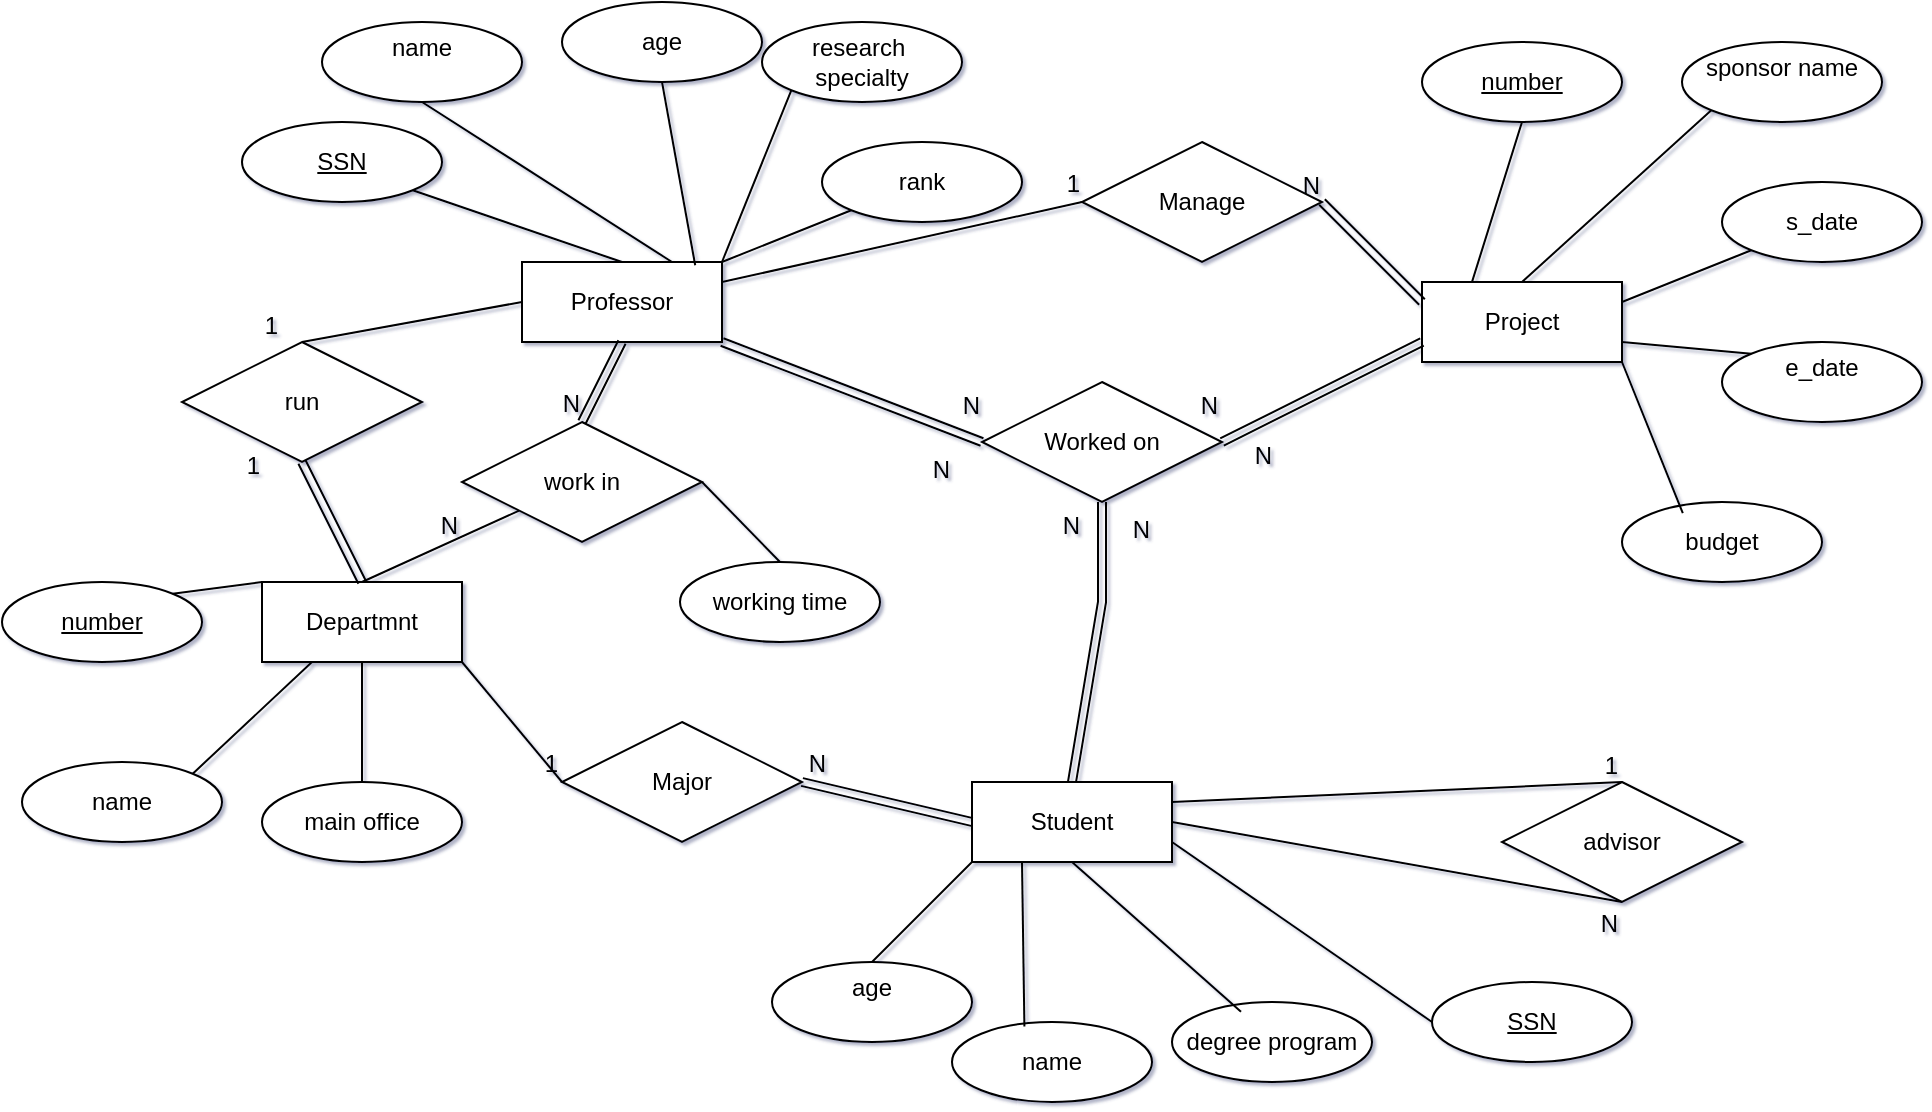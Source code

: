 <mxfile version="27.1.6">
  <diagram name="Page-1" id="OwzUoeJzE4SLYkK_Fc3U">
    <mxGraphModel grid="1" page="1" gridSize="10" guides="1" tooltips="1" connect="1" arrows="1" fold="1" pageScale="1" pageWidth="850" pageHeight="1100" background="#ffffff" math="0" shadow="1">
      <root>
        <mxCell id="0" />
        <mxCell id="1" parent="0" />
        <mxCell id="93EdfNO_k3NsiEWzLQrk-3" value="Professor" style="whiteSpace=wrap;html=1;align=center;" vertex="1" parent="1">
          <mxGeometry x="270" y="130" width="100" height="40" as="geometry" />
        </mxCell>
        <mxCell id="93EdfNO_k3NsiEWzLQrk-4" value="Student" style="whiteSpace=wrap;html=1;align=center;" vertex="1" parent="1">
          <mxGeometry x="495" y="390" width="100" height="40" as="geometry" />
        </mxCell>
        <mxCell id="93EdfNO_k3NsiEWzLQrk-5" value="Project" style="whiteSpace=wrap;html=1;align=center;" vertex="1" parent="1">
          <mxGeometry x="720" y="140" width="100" height="40" as="geometry" />
        </mxCell>
        <mxCell id="93EdfNO_k3NsiEWzLQrk-8" value="SSN" style="ellipse;whiteSpace=wrap;html=1;align=center;fontStyle=4;" vertex="1" parent="1">
          <mxGeometry x="130" y="60" width="100" height="40" as="geometry" />
        </mxCell>
        <mxCell id="93EdfNO_k3NsiEWzLQrk-9" value="research&amp;nbsp; specialty" style="ellipse;whiteSpace=wrap;html=1;align=center;" vertex="1" parent="1">
          <mxGeometry x="390" y="10" width="100" height="40" as="geometry" />
        </mxCell>
        <mxCell id="93EdfNO_k3NsiEWzLQrk-10" value="rank" style="ellipse;whiteSpace=wrap;html=1;align=center;" vertex="1" parent="1">
          <mxGeometry x="420" y="70" width="100" height="40" as="geometry" />
        </mxCell>
        <mxCell id="93EdfNO_k3NsiEWzLQrk-11" value="age" style="ellipse;whiteSpace=wrap;html=1;align=center;" vertex="1" parent="1">
          <mxGeometry x="290" width="100" height="40" as="geometry" />
        </mxCell>
        <mxCell id="93EdfNO_k3NsiEWzLQrk-12" value="name&lt;div data--h-bstatus=&quot;0OBSERVED&quot;&gt;&lt;br data--h-bstatus=&quot;0OBSERVED&quot;&gt;&lt;/div&gt;" style="ellipse;whiteSpace=wrap;html=1;align=center;" vertex="1" parent="1">
          <mxGeometry x="170" y="10" width="100" height="40" as="geometry" />
        </mxCell>
        <mxCell id="BjZjs--JgGDPIT5w0Q3s-3" value="" style="endArrow=none;html=1;rounded=0;entryX=0.5;entryY=0;entryDx=0;entryDy=0;exitX=1;exitY=1;exitDx=0;exitDy=0;" edge="1" parent="1" source="93EdfNO_k3NsiEWzLQrk-8" target="93EdfNO_k3NsiEWzLQrk-3">
          <mxGeometry relative="1" as="geometry">
            <mxPoint x="230" y="110" as="sourcePoint" />
            <mxPoint x="390" y="110" as="targetPoint" />
          </mxGeometry>
        </mxCell>
        <mxCell id="BjZjs--JgGDPIT5w0Q3s-4" value="" style="endArrow=none;html=1;rounded=0;entryX=0;entryY=1;entryDx=0;entryDy=0;exitX=1;exitY=0;exitDx=0;exitDy=0;" edge="1" parent="1" source="93EdfNO_k3NsiEWzLQrk-3" target="93EdfNO_k3NsiEWzLQrk-9">
          <mxGeometry relative="1" as="geometry">
            <mxPoint x="370" y="150" as="sourcePoint" />
            <mxPoint x="486" y="186" as="targetPoint" />
          </mxGeometry>
        </mxCell>
        <mxCell id="BjZjs--JgGDPIT5w0Q3s-5" value="" style="endArrow=none;html=1;rounded=0;entryX=0.5;entryY=1;entryDx=0;entryDy=0;exitX=0.75;exitY=0;exitDx=0;exitDy=0;" edge="1" parent="1" source="93EdfNO_k3NsiEWzLQrk-3" target="93EdfNO_k3NsiEWzLQrk-12">
          <mxGeometry relative="1" as="geometry">
            <mxPoint x="410" y="150" as="sourcePoint" />
            <mxPoint x="526" y="186" as="targetPoint" />
          </mxGeometry>
        </mxCell>
        <mxCell id="BjZjs--JgGDPIT5w0Q3s-6" value="" style="endArrow=none;html=1;rounded=0;entryX=0;entryY=1;entryDx=0;entryDy=0;exitX=1;exitY=0;exitDx=0;exitDy=0;" edge="1" parent="1" source="93EdfNO_k3NsiEWzLQrk-3" target="93EdfNO_k3NsiEWzLQrk-10">
          <mxGeometry relative="1" as="geometry">
            <mxPoint x="540" y="180" as="sourcePoint" />
            <mxPoint x="656" y="216" as="targetPoint" />
          </mxGeometry>
        </mxCell>
        <mxCell id="BjZjs--JgGDPIT5w0Q3s-7" value="" style="endArrow=none;html=1;rounded=0;entryX=0.5;entryY=1;entryDx=0;entryDy=0;exitX=0.866;exitY=0.04;exitDx=0;exitDy=0;exitPerimeter=0;" edge="1" parent="1" source="93EdfNO_k3NsiEWzLQrk-3" target="93EdfNO_k3NsiEWzLQrk-11">
          <mxGeometry relative="1" as="geometry">
            <mxPoint x="540" y="180" as="sourcePoint" />
            <mxPoint x="656" y="216" as="targetPoint" />
          </mxGeometry>
        </mxCell>
        <mxCell id="BjZjs--JgGDPIT5w0Q3s-8" value="number" style="ellipse;whiteSpace=wrap;html=1;align=center;fontStyle=4;" vertex="1" parent="1">
          <mxGeometry x="720" y="20" width="100" height="40" as="geometry" />
        </mxCell>
        <mxCell id="BjZjs--JgGDPIT5w0Q3s-9" value="degree program" style="ellipse;whiteSpace=wrap;html=1;align=center;" vertex="1" parent="1">
          <mxGeometry x="595" y="500" width="100" height="40" as="geometry" />
        </mxCell>
        <mxCell id="BjZjs--JgGDPIT5w0Q3s-10" value="age&lt;div&gt;&lt;br&gt;&lt;/div&gt;" style="ellipse;whiteSpace=wrap;html=1;align=center;" vertex="1" parent="1">
          <mxGeometry x="395" y="480" width="100" height="40" as="geometry" />
        </mxCell>
        <mxCell id="BjZjs--JgGDPIT5w0Q3s-11" value="name" style="ellipse;whiteSpace=wrap;html=1;align=center;" vertex="1" parent="1">
          <mxGeometry x="485" y="510" width="100" height="40" as="geometry" />
        </mxCell>
        <mxCell id="BjZjs--JgGDPIT5w0Q3s-12" value="budget" style="ellipse;whiteSpace=wrap;html=1;align=center;" vertex="1" parent="1">
          <mxGeometry x="820" y="250" width="100" height="40" as="geometry" />
        </mxCell>
        <mxCell id="BjZjs--JgGDPIT5w0Q3s-13" value="e_date&lt;div data--h-bstatus=&quot;0OBSERVED&quot;&gt;&lt;br data--h-bstatus=&quot;0OBSERVED&quot;&gt;&lt;/div&gt;" style="ellipse;whiteSpace=wrap;html=1;align=center;" vertex="1" parent="1">
          <mxGeometry x="870" y="170" width="100" height="40" as="geometry" />
        </mxCell>
        <mxCell id="BjZjs--JgGDPIT5w0Q3s-14" value="s_date" style="ellipse;whiteSpace=wrap;html=1;align=center;" vertex="1" parent="1">
          <mxGeometry x="870" y="90" width="100" height="40" as="geometry" />
        </mxCell>
        <mxCell id="BjZjs--JgGDPIT5w0Q3s-15" value="sponsor name&lt;div data--h-bstatus=&quot;0OBSERVED&quot;&gt;&lt;br data--h-bstatus=&quot;0OBSERVED&quot;&gt;&lt;/div&gt;" style="ellipse;whiteSpace=wrap;html=1;align=center;" vertex="1" parent="1">
          <mxGeometry x="850" y="20" width="100" height="40" as="geometry" />
        </mxCell>
        <mxCell id="BjZjs--JgGDPIT5w0Q3s-16" value="SSN" style="ellipse;whiteSpace=wrap;html=1;align=center;fontStyle=4;" vertex="1" parent="1">
          <mxGeometry x="725" y="490" width="100" height="40" as="geometry" />
        </mxCell>
        <mxCell id="BjZjs--JgGDPIT5w0Q3s-28" value="" style="endArrow=none;html=1;rounded=0;entryX=0;entryY=1;entryDx=0;entryDy=0;exitX=1;exitY=0.25;exitDx=0;exitDy=0;" edge="1" parent="1" source="93EdfNO_k3NsiEWzLQrk-5" target="BjZjs--JgGDPIT5w0Q3s-14">
          <mxGeometry relative="1" as="geometry">
            <mxPoint x="430" y="176" as="sourcePoint" />
            <mxPoint x="495" y="150" as="targetPoint" />
          </mxGeometry>
        </mxCell>
        <mxCell id="BjZjs--JgGDPIT5w0Q3s-29" value="" style="endArrow=none;html=1;rounded=0;entryX=0;entryY=1;entryDx=0;entryDy=0;exitX=0.5;exitY=0;exitDx=0;exitDy=0;" edge="1" parent="1" source="93EdfNO_k3NsiEWzLQrk-5" target="BjZjs--JgGDPIT5w0Q3s-15">
          <mxGeometry relative="1" as="geometry">
            <mxPoint x="440" y="166" as="sourcePoint" />
            <mxPoint x="505" y="140" as="targetPoint" />
          </mxGeometry>
        </mxCell>
        <mxCell id="BjZjs--JgGDPIT5w0Q3s-30" value="" style="endArrow=none;html=1;rounded=0;entryX=0;entryY=0.5;entryDx=0;entryDy=0;exitX=1;exitY=0.75;exitDx=0;exitDy=0;" edge="1" parent="1" source="93EdfNO_k3NsiEWzLQrk-4" target="BjZjs--JgGDPIT5w0Q3s-16">
          <mxGeometry relative="1" as="geometry">
            <mxPoint x="655" y="276" as="sourcePoint" />
            <mxPoint x="720" y="250" as="targetPoint" />
          </mxGeometry>
        </mxCell>
        <mxCell id="BjZjs--JgGDPIT5w0Q3s-31" value="" style="endArrow=none;html=1;rounded=0;exitX=0.5;exitY=1;exitDx=0;exitDy=0;entryX=0.25;entryY=0;entryDx=0;entryDy=0;" edge="1" parent="1" source="BjZjs--JgGDPIT5w0Q3s-8" target="93EdfNO_k3NsiEWzLQrk-5">
          <mxGeometry relative="1" as="geometry">
            <mxPoint x="460" y="216" as="sourcePoint" />
            <mxPoint x="480" y="190" as="targetPoint" />
          </mxGeometry>
        </mxCell>
        <mxCell id="BjZjs--JgGDPIT5w0Q3s-32" value="" style="endArrow=none;html=1;rounded=0;entryX=0.345;entryY=0.121;entryDx=0;entryDy=0;exitX=0.5;exitY=1;exitDx=0;exitDy=0;entryPerimeter=0;" edge="1" parent="1" source="93EdfNO_k3NsiEWzLQrk-4" target="BjZjs--JgGDPIT5w0Q3s-9">
          <mxGeometry relative="1" as="geometry">
            <mxPoint x="705" y="286" as="sourcePoint" />
            <mxPoint x="770" y="260" as="targetPoint" />
          </mxGeometry>
        </mxCell>
        <mxCell id="BjZjs--JgGDPIT5w0Q3s-33" value="" style="endArrow=none;html=1;rounded=0;entryX=0.362;entryY=0.056;entryDx=0;entryDy=0;exitX=0.25;exitY=1;exitDx=0;exitDy=0;entryPerimeter=0;" edge="1" parent="1" source="93EdfNO_k3NsiEWzLQrk-4" target="BjZjs--JgGDPIT5w0Q3s-11">
          <mxGeometry relative="1" as="geometry">
            <mxPoint x="705" y="306" as="sourcePoint" />
            <mxPoint x="770" y="280" as="targetPoint" />
          </mxGeometry>
        </mxCell>
        <mxCell id="BjZjs--JgGDPIT5w0Q3s-34" value="" style="endArrow=none;html=1;rounded=0;entryX=0.5;entryY=0;entryDx=0;entryDy=0;exitX=0;exitY=1;exitDx=0;exitDy=0;" edge="1" parent="1" source="93EdfNO_k3NsiEWzLQrk-4" target="BjZjs--JgGDPIT5w0Q3s-10">
          <mxGeometry relative="1" as="geometry">
            <mxPoint x="725" y="346" as="sourcePoint" />
            <mxPoint x="790" y="320" as="targetPoint" />
          </mxGeometry>
        </mxCell>
        <mxCell id="BjZjs--JgGDPIT5w0Q3s-37" value="" style="endArrow=none;html=1;rounded=0;entryX=0.304;entryY=0.14;entryDx=0;entryDy=0;exitX=1;exitY=1;exitDx=0;exitDy=0;entryPerimeter=0;" edge="1" parent="1" source="93EdfNO_k3NsiEWzLQrk-5" target="BjZjs--JgGDPIT5w0Q3s-12">
          <mxGeometry relative="1" as="geometry">
            <mxPoint x="400" y="276" as="sourcePoint" />
            <mxPoint x="465" y="250" as="targetPoint" />
          </mxGeometry>
        </mxCell>
        <mxCell id="BjZjs--JgGDPIT5w0Q3s-38" value="" style="endArrow=none;html=1;rounded=0;entryX=0;entryY=0;entryDx=0;entryDy=0;exitX=1;exitY=0.75;exitDx=0;exitDy=0;" edge="1" parent="1" source="93EdfNO_k3NsiEWzLQrk-5" target="BjZjs--JgGDPIT5w0Q3s-13">
          <mxGeometry relative="1" as="geometry">
            <mxPoint x="410" y="266" as="sourcePoint" />
            <mxPoint x="475" y="240" as="targetPoint" />
          </mxGeometry>
        </mxCell>
        <mxCell id="BjZjs--JgGDPIT5w0Q3s-39" value="Worked on" style="shape=rhombus;perimeter=rhombusPerimeter;whiteSpace=wrap;html=1;align=center;" vertex="1" parent="1">
          <mxGeometry x="500" y="190" width="120" height="60" as="geometry" />
        </mxCell>
        <mxCell id="BjZjs--JgGDPIT5w0Q3s-40" value="Manage" style="shape=rhombus;perimeter=rhombusPerimeter;whiteSpace=wrap;html=1;align=center;" vertex="1" parent="1">
          <mxGeometry x="550" y="70" width="120" height="60" as="geometry" />
        </mxCell>
        <mxCell id="BjZjs--JgGDPIT5w0Q3s-41" value="" style="shape=link;html=1;rounded=0;entryX=1;entryY=0.5;entryDx=0;entryDy=0;exitX=0;exitY=0.25;exitDx=0;exitDy=0;" edge="1" parent="1" source="93EdfNO_k3NsiEWzLQrk-5" target="BjZjs--JgGDPIT5w0Q3s-40">
          <mxGeometry relative="1" as="geometry">
            <mxPoint x="660" y="170" as="sourcePoint" />
            <mxPoint x="570" y="310" as="targetPoint" />
          </mxGeometry>
        </mxCell>
        <mxCell id="BjZjs--JgGDPIT5w0Q3s-42" value="N" style="resizable=0;html=1;whiteSpace=wrap;align=right;verticalAlign=bottom;" connectable="0" vertex="1" parent="BjZjs--JgGDPIT5w0Q3s-41">
          <mxGeometry x="1" relative="1" as="geometry" />
        </mxCell>
        <mxCell id="BjZjs--JgGDPIT5w0Q3s-43" value="" style="endArrow=none;html=1;rounded=0;entryX=0;entryY=0.5;entryDx=0;entryDy=0;exitX=1;exitY=0.25;exitDx=0;exitDy=0;" edge="1" parent="1" source="93EdfNO_k3NsiEWzLQrk-3" target="BjZjs--JgGDPIT5w0Q3s-40">
          <mxGeometry relative="1" as="geometry">
            <mxPoint x="410" y="310" as="sourcePoint" />
            <mxPoint x="570" y="310" as="targetPoint" />
          </mxGeometry>
        </mxCell>
        <mxCell id="BjZjs--JgGDPIT5w0Q3s-44" value="1" style="resizable=0;html=1;whiteSpace=wrap;align=right;verticalAlign=bottom;" connectable="0" vertex="1" parent="BjZjs--JgGDPIT5w0Q3s-43">
          <mxGeometry x="1" relative="1" as="geometry" />
        </mxCell>
        <mxCell id="BjZjs--JgGDPIT5w0Q3s-45" value="" style="shape=link;html=1;rounded=0;entryX=1;entryY=0.5;entryDx=0;entryDy=0;exitX=0;exitY=0.75;exitDx=0;exitDy=0;" edge="1" parent="1" source="93EdfNO_k3NsiEWzLQrk-5" target="BjZjs--JgGDPIT5w0Q3s-39">
          <mxGeometry relative="1" as="geometry">
            <mxPoint x="410" y="310" as="sourcePoint" />
            <mxPoint x="570" y="310" as="targetPoint" />
          </mxGeometry>
        </mxCell>
        <mxCell id="BjZjs--JgGDPIT5w0Q3s-46" value="N" style="resizable=0;html=1;whiteSpace=wrap;align=right;verticalAlign=bottom;" connectable="0" vertex="1" parent="BjZjs--JgGDPIT5w0Q3s-45">
          <mxGeometry x="1" relative="1" as="geometry">
            <mxPoint y="-10" as="offset" />
          </mxGeometry>
        </mxCell>
        <mxCell id="BjZjs--JgGDPIT5w0Q3s-52" value="" style="shape=link;html=1;rounded=0;exitX=0.5;exitY=0;exitDx=0;exitDy=0;entryX=0.5;entryY=1;entryDx=0;entryDy=0;" edge="1" parent="1" source="93EdfNO_k3NsiEWzLQrk-4" target="BjZjs--JgGDPIT5w0Q3s-39">
          <mxGeometry relative="1" as="geometry">
            <mxPoint x="760" y="220" as="sourcePoint" />
            <mxPoint x="650" y="280" as="targetPoint" />
            <Array as="points">
              <mxPoint x="560" y="300" />
            </Array>
          </mxGeometry>
        </mxCell>
        <mxCell id="BjZjs--JgGDPIT5w0Q3s-53" value="N" style="resizable=0;html=1;whiteSpace=wrap;align=right;verticalAlign=bottom;" connectable="0" vertex="1" parent="BjZjs--JgGDPIT5w0Q3s-52">
          <mxGeometry x="1" relative="1" as="geometry">
            <mxPoint x="-10" y="20" as="offset" />
          </mxGeometry>
        </mxCell>
        <mxCell id="BjZjs--JgGDPIT5w0Q3s-54" value="N" style="resizable=0;html=1;whiteSpace=wrap;align=right;verticalAlign=bottom;" connectable="0" vertex="1" parent="1">
          <mxGeometry x="470" y="280" as="geometry">
            <mxPoint x="15" y="-38" as="offset" />
          </mxGeometry>
        </mxCell>
        <mxCell id="BjZjs--JgGDPIT5w0Q3s-55" value="N" style="resizable=0;html=1;whiteSpace=wrap;align=right;verticalAlign=bottom;" connectable="0" vertex="1" parent="1">
          <mxGeometry x="570" y="310" as="geometry">
            <mxPoint x="15" y="-38" as="offset" />
          </mxGeometry>
        </mxCell>
        <mxCell id="BjZjs--JgGDPIT5w0Q3s-56" value="" style="shape=link;html=1;rounded=0;entryX=0;entryY=0.5;entryDx=0;entryDy=0;exitX=1;exitY=1;exitDx=0;exitDy=0;" edge="1" parent="1" source="93EdfNO_k3NsiEWzLQrk-3" target="BjZjs--JgGDPIT5w0Q3s-39">
          <mxGeometry relative="1" as="geometry">
            <mxPoint x="740" y="220" as="sourcePoint" />
            <mxPoint x="640" y="270" as="targetPoint" />
          </mxGeometry>
        </mxCell>
        <mxCell id="BjZjs--JgGDPIT5w0Q3s-57" value="N" style="resizable=0;html=1;whiteSpace=wrap;align=right;verticalAlign=bottom;" connectable="0" vertex="1" parent="BjZjs--JgGDPIT5w0Q3s-56">
          <mxGeometry x="1" relative="1" as="geometry">
            <mxPoint y="-10" as="offset" />
          </mxGeometry>
        </mxCell>
        <mxCell id="BjZjs--JgGDPIT5w0Q3s-58" value="N" style="resizable=0;html=1;whiteSpace=wrap;align=right;verticalAlign=bottom;" connectable="0" vertex="1" parent="1">
          <mxGeometry x="600" y="250" as="geometry">
            <mxPoint x="46" y="-15" as="offset" />
          </mxGeometry>
        </mxCell>
        <mxCell id="BjZjs--JgGDPIT5w0Q3s-59" value="Departmnt" style="whiteSpace=wrap;html=1;align=center;" vertex="1" parent="1">
          <mxGeometry x="140" y="290" width="100" height="40" as="geometry" />
        </mxCell>
        <mxCell id="BjZjs--JgGDPIT5w0Q3s-60" value="number" style="ellipse;whiteSpace=wrap;html=1;align=center;fontStyle=4;" vertex="1" parent="1">
          <mxGeometry x="10" y="290" width="100" height="40" as="geometry" />
        </mxCell>
        <mxCell id="BjZjs--JgGDPIT5w0Q3s-61" value="name" style="ellipse;whiteSpace=wrap;html=1;align=center;" vertex="1" parent="1">
          <mxGeometry x="20" y="380" width="100" height="40" as="geometry" />
        </mxCell>
        <mxCell id="BjZjs--JgGDPIT5w0Q3s-62" style="edgeStyle=orthogonalEdgeStyle;rounded=0;orthogonalLoop=1;jettySize=auto;html=1;exitX=0.5;exitY=1;exitDx=0;exitDy=0;" edge="1" parent="1" source="BjZjs--JgGDPIT5w0Q3s-60" target="BjZjs--JgGDPIT5w0Q3s-60">
          <mxGeometry relative="1" as="geometry" />
        </mxCell>
        <mxCell id="BjZjs--JgGDPIT5w0Q3s-63" value="main office" style="ellipse;whiteSpace=wrap;html=1;align=center;" vertex="1" parent="1">
          <mxGeometry x="140" y="390" width="100" height="40" as="geometry" />
        </mxCell>
        <mxCell id="BjZjs--JgGDPIT5w0Q3s-64" value="" style="endArrow=none;html=1;rounded=0;entryX=0;entryY=0;entryDx=0;entryDy=0;exitX=1;exitY=0;exitDx=0;exitDy=0;" edge="1" parent="1" source="BjZjs--JgGDPIT5w0Q3s-60" target="BjZjs--JgGDPIT5w0Q3s-59">
          <mxGeometry relative="1" as="geometry">
            <mxPoint x="250" y="100" as="sourcePoint" />
            <mxPoint x="355" y="136" as="targetPoint" />
          </mxGeometry>
        </mxCell>
        <mxCell id="BjZjs--JgGDPIT5w0Q3s-65" value="" style="endArrow=none;html=1;rounded=0;entryX=0.25;entryY=1;entryDx=0;entryDy=0;exitX=1;exitY=0;exitDx=0;exitDy=0;" edge="1" parent="1" source="BjZjs--JgGDPIT5w0Q3s-61" target="BjZjs--JgGDPIT5w0Q3s-59">
          <mxGeometry relative="1" as="geometry">
            <mxPoint x="240" y="230" as="sourcePoint" />
            <mxPoint x="345" y="266" as="targetPoint" />
          </mxGeometry>
        </mxCell>
        <mxCell id="BjZjs--JgGDPIT5w0Q3s-66" value="" style="endArrow=none;html=1;rounded=0;entryX=0.5;entryY=1;entryDx=0;entryDy=0;exitX=0.5;exitY=0;exitDx=0;exitDy=0;" edge="1" parent="1" source="BjZjs--JgGDPIT5w0Q3s-63" target="BjZjs--JgGDPIT5w0Q3s-59">
          <mxGeometry relative="1" as="geometry">
            <mxPoint x="240" y="230" as="sourcePoint" />
            <mxPoint x="345" y="266" as="targetPoint" />
          </mxGeometry>
        </mxCell>
        <mxCell id="BjZjs--JgGDPIT5w0Q3s-67" value="run" style="shape=rhombus;perimeter=rhombusPerimeter;whiteSpace=wrap;html=1;align=center;" vertex="1" parent="1">
          <mxGeometry x="100" y="170" width="120" height="60" as="geometry" />
        </mxCell>
        <mxCell id="BjZjs--JgGDPIT5w0Q3s-68" value="work in" style="shape=rhombus;perimeter=rhombusPerimeter;whiteSpace=wrap;html=1;align=center;" vertex="1" parent="1">
          <mxGeometry x="240" y="210" width="120" height="60" as="geometry" />
        </mxCell>
        <mxCell id="BjZjs--JgGDPIT5w0Q3s-69" value="" style="shape=link;html=1;rounded=0;exitX=0.5;exitY=0;exitDx=0;exitDy=0;entryX=0.5;entryY=1;entryDx=0;entryDy=0;" edge="1" parent="1" source="BjZjs--JgGDPIT5w0Q3s-59" target="BjZjs--JgGDPIT5w0Q3s-67">
          <mxGeometry relative="1" as="geometry">
            <mxPoint x="360" y="300" as="sourcePoint" />
            <mxPoint x="520" y="300" as="targetPoint" />
          </mxGeometry>
        </mxCell>
        <mxCell id="BjZjs--JgGDPIT5w0Q3s-70" value="1" style="resizable=0;html=1;whiteSpace=wrap;align=right;verticalAlign=bottom;" connectable="0" vertex="1" parent="BjZjs--JgGDPIT5w0Q3s-69">
          <mxGeometry x="1" relative="1" as="geometry">
            <mxPoint x="-20" y="10" as="offset" />
          </mxGeometry>
        </mxCell>
        <mxCell id="BjZjs--JgGDPIT5w0Q3s-71" value="" style="endArrow=none;html=1;rounded=0;entryX=0.5;entryY=0;entryDx=0;entryDy=0;exitX=0;exitY=0.5;exitDx=0;exitDy=0;" edge="1" parent="1" source="93EdfNO_k3NsiEWzLQrk-3" target="BjZjs--JgGDPIT5w0Q3s-67">
          <mxGeometry relative="1" as="geometry">
            <mxPoint x="360" y="300" as="sourcePoint" />
            <mxPoint x="520" y="300" as="targetPoint" />
          </mxGeometry>
        </mxCell>
        <mxCell id="BjZjs--JgGDPIT5w0Q3s-72" value="1" style="resizable=0;html=1;whiteSpace=wrap;align=right;verticalAlign=bottom;" connectable="0" vertex="1" parent="BjZjs--JgGDPIT5w0Q3s-71">
          <mxGeometry x="1" relative="1" as="geometry">
            <mxPoint x="-10" as="offset" />
          </mxGeometry>
        </mxCell>
        <mxCell id="BjZjs--JgGDPIT5w0Q3s-73" value="" style="shape=link;html=1;rounded=0;entryX=0.5;entryY=0;entryDx=0;entryDy=0;exitX=0.5;exitY=1;exitDx=0;exitDy=0;" edge="1" parent="1" source="93EdfNO_k3NsiEWzLQrk-3" target="BjZjs--JgGDPIT5w0Q3s-68">
          <mxGeometry relative="1" as="geometry">
            <mxPoint x="360" y="300" as="sourcePoint" />
            <mxPoint x="520" y="300" as="targetPoint" />
          </mxGeometry>
        </mxCell>
        <mxCell id="BjZjs--JgGDPIT5w0Q3s-74" value="N" style="resizable=0;html=1;whiteSpace=wrap;align=right;verticalAlign=bottom;" connectable="0" vertex="1" parent="BjZjs--JgGDPIT5w0Q3s-73">
          <mxGeometry x="1" relative="1" as="geometry" />
        </mxCell>
        <mxCell id="BjZjs--JgGDPIT5w0Q3s-77" value="" style="endArrow=none;html=1;rounded=0;exitX=0.5;exitY=0;exitDx=0;exitDy=0;" edge="1" parent="1" source="BjZjs--JgGDPIT5w0Q3s-59" target="BjZjs--JgGDPIT5w0Q3s-68">
          <mxGeometry relative="1" as="geometry">
            <mxPoint x="360" y="300" as="sourcePoint" />
            <mxPoint x="520" y="300" as="targetPoint" />
          </mxGeometry>
        </mxCell>
        <mxCell id="BjZjs--JgGDPIT5w0Q3s-78" value="N" style="resizable=0;html=1;whiteSpace=wrap;align=right;verticalAlign=bottom;" connectable="0" vertex="1" parent="BjZjs--JgGDPIT5w0Q3s-77">
          <mxGeometry x="1" relative="1" as="geometry">
            <mxPoint x="-29" y="16" as="offset" />
          </mxGeometry>
        </mxCell>
        <mxCell id="BjZjs--JgGDPIT5w0Q3s-79" value="working time" style="ellipse;whiteSpace=wrap;html=1;align=center;" vertex="1" parent="1">
          <mxGeometry x="349" y="280" width="100" height="40" as="geometry" />
        </mxCell>
        <mxCell id="BjZjs--JgGDPIT5w0Q3s-81" value="" style="endArrow=none;html=1;rounded=0;entryX=1;entryY=0.5;entryDx=0;entryDy=0;exitX=0.5;exitY=0;exitDx=0;exitDy=0;" edge="1" parent="1" source="BjZjs--JgGDPIT5w0Q3s-79" target="BjZjs--JgGDPIT5w0Q3s-68">
          <mxGeometry relative="1" as="geometry">
            <mxPoint x="380" y="176" as="sourcePoint" />
            <mxPoint x="415" y="90" as="targetPoint" />
          </mxGeometry>
        </mxCell>
        <mxCell id="BjZjs--JgGDPIT5w0Q3s-82" value="Major" style="shape=rhombus;perimeter=rhombusPerimeter;whiteSpace=wrap;html=1;align=center;" vertex="1" parent="1">
          <mxGeometry x="290" y="360" width="120" height="60" as="geometry" />
        </mxCell>
        <mxCell id="BjZjs--JgGDPIT5w0Q3s-83" value="advisor" style="shape=rhombus;perimeter=rhombusPerimeter;whiteSpace=wrap;html=1;align=center;" vertex="1" parent="1">
          <mxGeometry x="760" y="390" width="120" height="60" as="geometry" />
        </mxCell>
        <mxCell id="BjZjs--JgGDPIT5w0Q3s-84" value="" style="endArrow=none;html=1;rounded=0;exitX=1;exitY=0.25;exitDx=0;exitDy=0;entryX=0.5;entryY=0;entryDx=0;entryDy=0;" edge="1" parent="1" source="93EdfNO_k3NsiEWzLQrk-4" target="BjZjs--JgGDPIT5w0Q3s-83">
          <mxGeometry relative="1" as="geometry">
            <mxPoint x="600" y="380" as="sourcePoint" />
            <mxPoint x="760" y="380" as="targetPoint" />
          </mxGeometry>
        </mxCell>
        <mxCell id="BjZjs--JgGDPIT5w0Q3s-85" value="1" style="resizable=0;html=1;whiteSpace=wrap;align=right;verticalAlign=bottom;" connectable="0" vertex="1" parent="BjZjs--JgGDPIT5w0Q3s-84">
          <mxGeometry x="1" relative="1" as="geometry" />
        </mxCell>
        <mxCell id="BjZjs--JgGDPIT5w0Q3s-88" value="" style="endArrow=none;html=1;rounded=0;entryX=0.5;entryY=1;entryDx=0;entryDy=0;exitX=1;exitY=0.5;exitDx=0;exitDy=0;" edge="1" parent="1" source="93EdfNO_k3NsiEWzLQrk-4" target="BjZjs--JgGDPIT5w0Q3s-83">
          <mxGeometry relative="1" as="geometry">
            <mxPoint x="360" y="310" as="sourcePoint" />
            <mxPoint x="520" y="310" as="targetPoint" />
          </mxGeometry>
        </mxCell>
        <mxCell id="BjZjs--JgGDPIT5w0Q3s-89" value="N" style="resizable=0;html=1;whiteSpace=wrap;align=right;verticalAlign=bottom;" connectable="0" vertex="1" parent="BjZjs--JgGDPIT5w0Q3s-88">
          <mxGeometry x="1" relative="1" as="geometry">
            <mxPoint y="20" as="offset" />
          </mxGeometry>
        </mxCell>
        <mxCell id="BjZjs--JgGDPIT5w0Q3s-92" value="" style="shape=link;html=1;rounded=0;entryX=1;entryY=0.5;entryDx=0;entryDy=0;exitX=0;exitY=0.5;exitDx=0;exitDy=0;" edge="1" parent="1" source="93EdfNO_k3NsiEWzLQrk-4" target="BjZjs--JgGDPIT5w0Q3s-82">
          <mxGeometry relative="1" as="geometry">
            <mxPoint x="360" y="310" as="sourcePoint" />
            <mxPoint x="520" y="310" as="targetPoint" />
          </mxGeometry>
        </mxCell>
        <mxCell id="BjZjs--JgGDPIT5w0Q3s-93" value="N" style="resizable=0;html=1;whiteSpace=wrap;align=right;verticalAlign=bottom;" connectable="0" vertex="1" parent="BjZjs--JgGDPIT5w0Q3s-92">
          <mxGeometry x="1" relative="1" as="geometry">
            <mxPoint x="14" as="offset" />
          </mxGeometry>
        </mxCell>
        <mxCell id="BjZjs--JgGDPIT5w0Q3s-94" value="" style="endArrow=none;html=1;rounded=0;entryX=0;entryY=0.5;entryDx=0;entryDy=0;exitX=1;exitY=1;exitDx=0;exitDy=0;" edge="1" parent="1" source="BjZjs--JgGDPIT5w0Q3s-59" target="BjZjs--JgGDPIT5w0Q3s-82">
          <mxGeometry relative="1" as="geometry">
            <mxPoint x="360" y="310" as="sourcePoint" />
            <mxPoint x="520" y="310" as="targetPoint" />
          </mxGeometry>
        </mxCell>
        <mxCell id="BjZjs--JgGDPIT5w0Q3s-95" value="1" style="resizable=0;html=1;whiteSpace=wrap;align=right;verticalAlign=bottom;" connectable="0" vertex="1" parent="BjZjs--JgGDPIT5w0Q3s-94">
          <mxGeometry x="1" relative="1" as="geometry" />
        </mxCell>
      </root>
    </mxGraphModel>
  </diagram>
</mxfile>
